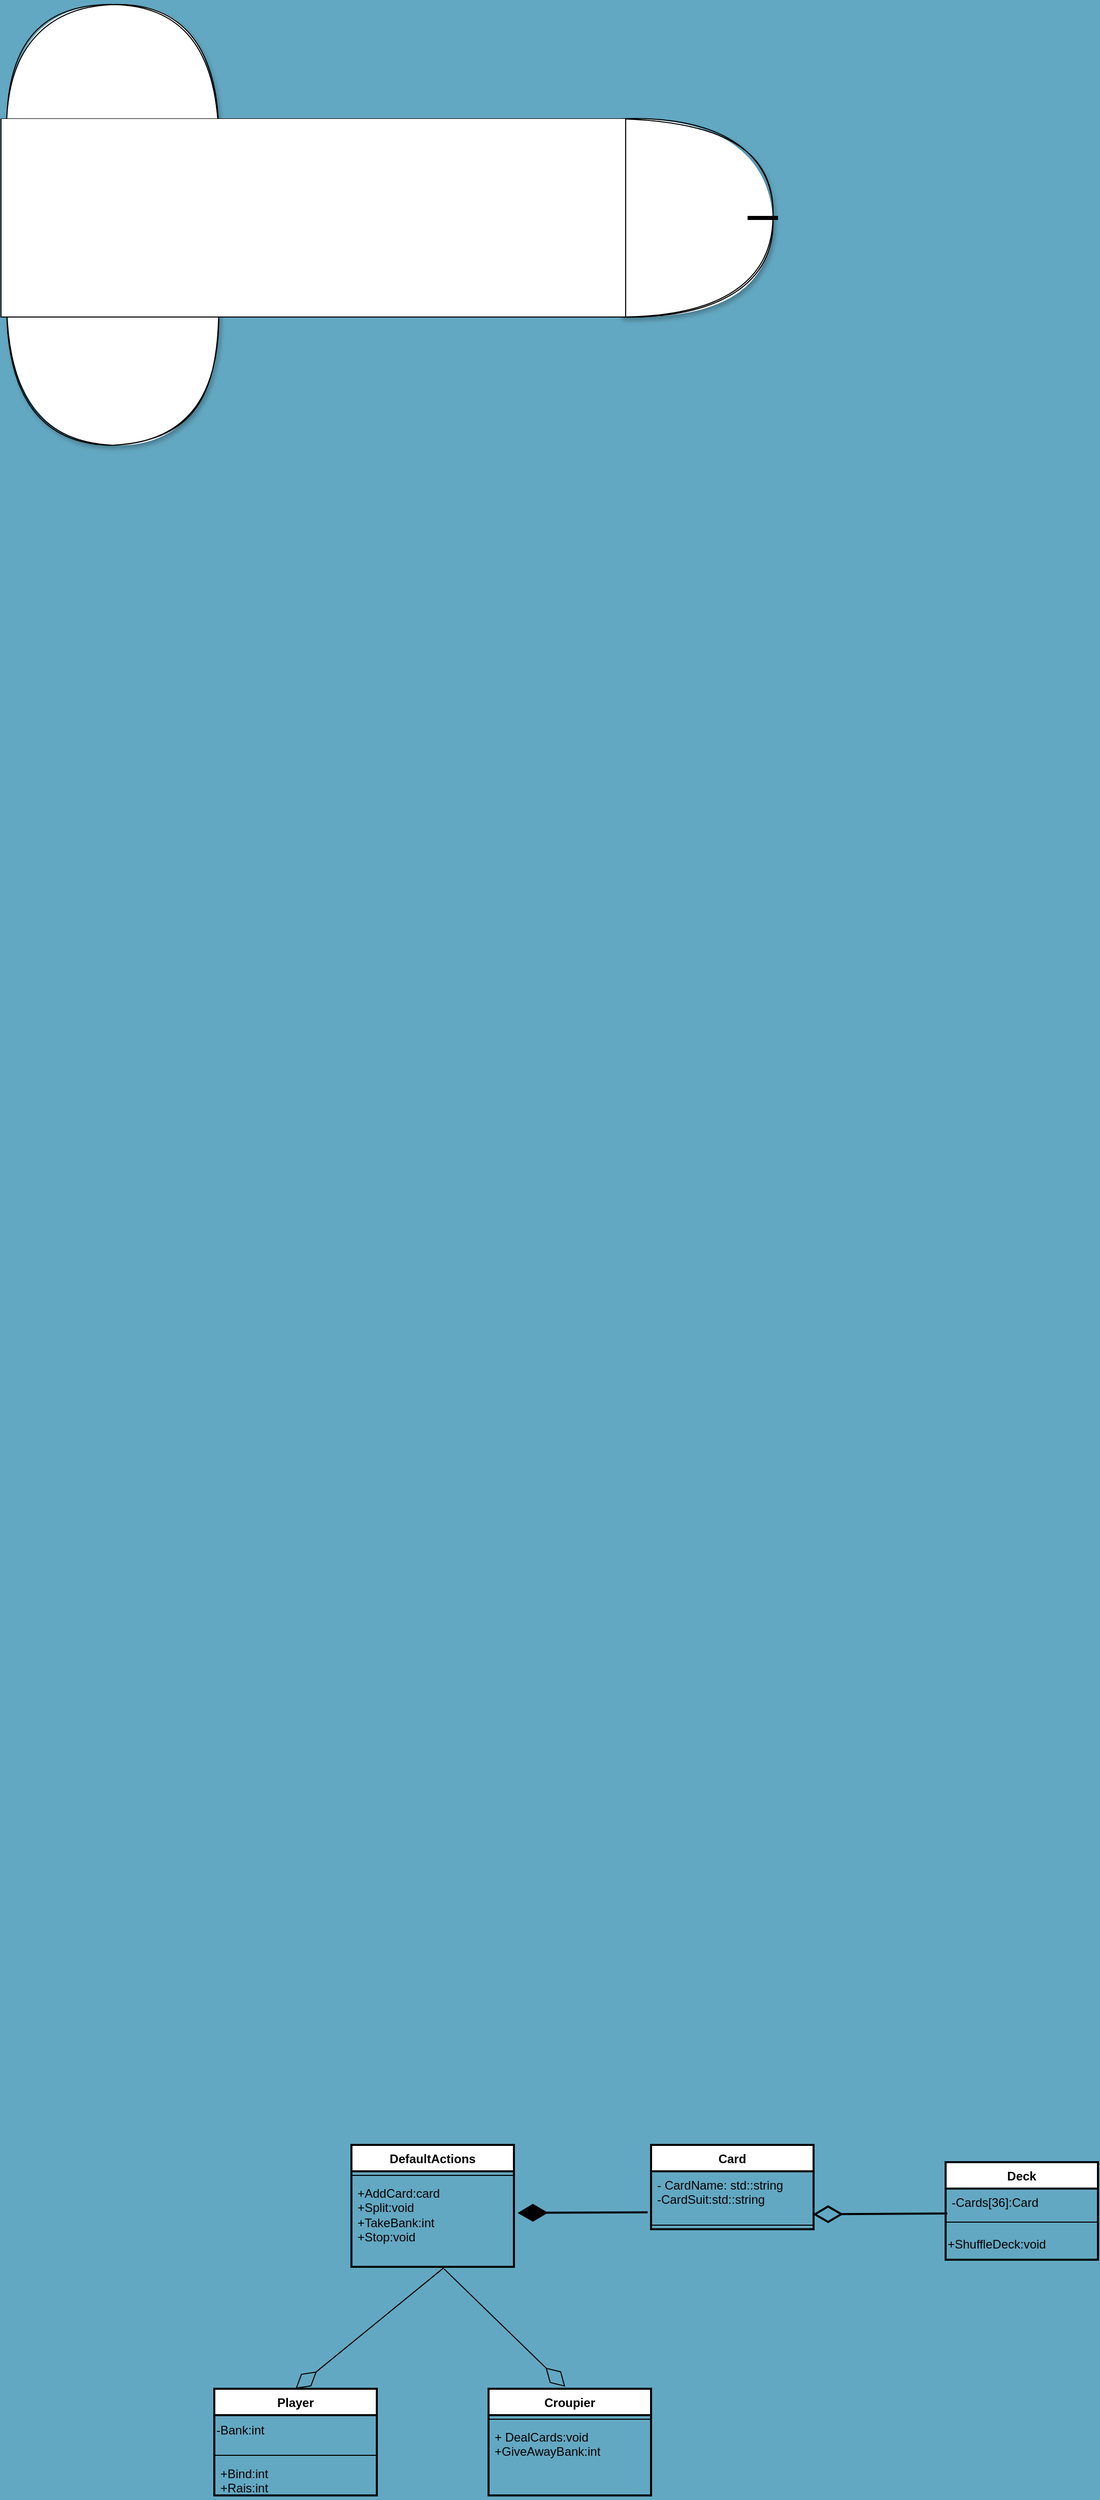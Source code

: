<mxfile version="22.1.5" type="device" pages="2">
  <diagram name="Страница — 1" id="jMHzL4gEllbNG8lB82qE">
    <mxGraphModel dx="993" dy="2251" grid="1" gridSize="15" guides="1" tooltips="1" connect="1" arrows="1" fold="1" page="0" pageScale="1" pageWidth="1169" pageHeight="827" background="#63A8C2" math="0" shadow="0">
      <root>
        <mxCell id="0" />
        <mxCell id="1" parent="0" />
        <mxCell id="RCvce2JsTzCcPLTj6pLt-6" value="" style="shape=or;whiteSpace=wrap;html=1;sketch=1;curveFitting=1;jiggle=2;shadow=1;" vertex="1" parent="1">
          <mxGeometry x="655" y="-1244.06" width="150" height="195" as="geometry" />
        </mxCell>
        <mxCell id="RCvce2JsTzCcPLTj6pLt-9" value="" style="line;strokeWidth=4;html=1;perimeter=backbonePerimeter;points=[];outlineConnect=0;" vertex="1" parent="1">
          <mxGeometry x="780" y="-1151.56" width="30" height="10" as="geometry" />
        </mxCell>
        <mxCell id="RCvce2JsTzCcPLTj6pLt-10" value="" style="shape=or;whiteSpace=wrap;html=1;rotation=-90;shadow=1;sketch=1;curveFitting=1;jiggle=2;" vertex="1" parent="1">
          <mxGeometry x="89.06" y="-1395" width="131.87" height="208.75" as="geometry" />
        </mxCell>
        <mxCell id="RCvce2JsTzCcPLTj6pLt-11" value="" style="shape=or;whiteSpace=wrap;html=1;rotation=90;sketch=1;curveFitting=1;jiggle=2;shadow=1;" vertex="1" parent="1">
          <mxGeometry x="88.12" y="-1094.06" width="133.75" height="208.75" as="geometry" />
        </mxCell>
        <mxCell id="RCvce2JsTzCcPLTj6pLt-7" value="" style="swimlane;startSize=0;swimlaneFillColor=#ffffff;" vertex="1" parent="1">
          <mxGeometry x="45" y="-1244.06" width="615" height="195" as="geometry" />
        </mxCell>
        <mxCell id="RCvce2JsTzCcPLTj6pLt-13" value="Player" style="swimlane;fontStyle=1;align=center;verticalAlign=top;childLayout=stackLayout;horizontal=1;startSize=26;horizontalStack=0;resizeParent=1;resizeParentMax=0;resizeLast=0;collapsible=1;marginBottom=0;whiteSpace=wrap;html=1;strokeWidth=2;" vertex="1" parent="1">
          <mxGeometry x="255" y="990" width="160" height="105" as="geometry" />
        </mxCell>
        <mxCell id="RCvce2JsTzCcPLTj6pLt-32" value="-Bank:int" style="text;html=1;align=left;verticalAlign=middle;resizable=0;points=[];autosize=1;strokeColor=none;fillColor=none;" vertex="1" parent="RCvce2JsTzCcPLTj6pLt-13">
          <mxGeometry y="26" width="160" height="30" as="geometry" />
        </mxCell>
        <mxCell id="RCvce2JsTzCcPLTj6pLt-15" value="" style="line;strokeWidth=1;fillColor=none;align=left;verticalAlign=middle;spacingTop=-1;spacingLeft=3;spacingRight=3;rotatable=0;labelPosition=right;points=[];portConstraint=eastwest;strokeColor=inherit;" vertex="1" parent="RCvce2JsTzCcPLTj6pLt-13">
          <mxGeometry y="56" width="160" height="19" as="geometry" />
        </mxCell>
        <mxCell id="RCvce2JsTzCcPLTj6pLt-16" value="+Bind:int&lt;br&gt;+Rais:int" style="text;strokeColor=none;fillColor=none;align=left;verticalAlign=bottom;spacingLeft=4;spacingRight=4;overflow=hidden;rotatable=0;points=[[0,0.5],[1,0.5]];portConstraint=eastwest;whiteSpace=wrap;html=1;horizontal=1;" vertex="1" parent="RCvce2JsTzCcPLTj6pLt-13">
          <mxGeometry y="75" width="160" height="30" as="geometry" />
        </mxCell>
        <mxCell id="RCvce2JsTzCcPLTj6pLt-17" value="Croupier" style="swimlane;fontStyle=1;align=center;verticalAlign=top;childLayout=stackLayout;horizontal=1;startSize=26;horizontalStack=0;resizeParent=1;resizeParentMax=0;resizeLast=0;collapsible=1;marginBottom=0;whiteSpace=wrap;html=1;strokeWidth=2;" vertex="1" parent="1">
          <mxGeometry x="525" y="990" width="160" height="105" as="geometry" />
        </mxCell>
        <mxCell id="RCvce2JsTzCcPLTj6pLt-19" value="" style="line;strokeWidth=1;fillColor=none;align=left;verticalAlign=middle;spacingTop=-1;spacingLeft=3;spacingRight=3;rotatable=0;labelPosition=right;points=[];portConstraint=eastwest;strokeColor=inherit;" vertex="1" parent="RCvce2JsTzCcPLTj6pLt-17">
          <mxGeometry y="26" width="160" height="8" as="geometry" />
        </mxCell>
        <mxCell id="RCvce2JsTzCcPLTj6pLt-20" value="+ DealCards:void&lt;br&gt;+GiveAwayBank:int" style="text;strokeColor=none;fillColor=none;align=left;verticalAlign=top;spacingLeft=4;spacingRight=4;overflow=hidden;rotatable=0;points=[[0,0.5],[1,0.5]];portConstraint=eastwest;whiteSpace=wrap;html=1;" vertex="1" parent="RCvce2JsTzCcPLTj6pLt-17">
          <mxGeometry y="34" width="160" height="71" as="geometry" />
        </mxCell>
        <mxCell id="RCvce2JsTzCcPLTj6pLt-28" value="DefaultActions" style="swimlane;fontStyle=1;align=center;verticalAlign=top;childLayout=stackLayout;horizontal=1;startSize=26;horizontalStack=0;resizeParent=1;resizeParentMax=0;resizeLast=0;collapsible=1;marginBottom=0;whiteSpace=wrap;html=1;strokeWidth=2;" vertex="1" parent="1">
          <mxGeometry x="390" y="750" width="160" height="120" as="geometry" />
        </mxCell>
        <mxCell id="RCvce2JsTzCcPLTj6pLt-30" value="" style="line;strokeWidth=1;fillColor=none;align=left;verticalAlign=middle;spacingTop=-1;spacingLeft=3;spacingRight=3;rotatable=0;labelPosition=right;points=[];portConstraint=eastwest;strokeColor=inherit;" vertex="1" parent="RCvce2JsTzCcPLTj6pLt-28">
          <mxGeometry y="26" width="160" height="8" as="geometry" />
        </mxCell>
        <mxCell id="RCvce2JsTzCcPLTj6pLt-31" value="+AddCard:card&lt;br&gt;+Split:void&lt;br&gt;+TakeBank:int&lt;br&gt;+Stop:void" style="text;strokeColor=none;fillColor=none;align=left;verticalAlign=top;spacingLeft=4;spacingRight=4;overflow=hidden;rotatable=0;points=[[0,0.5],[1,0.5]];portConstraint=eastwest;whiteSpace=wrap;html=1;" vertex="1" parent="RCvce2JsTzCcPLTj6pLt-28">
          <mxGeometry y="34" width="160" height="86" as="geometry" />
        </mxCell>
        <mxCell id="RCvce2JsTzCcPLTj6pLt-37" value="Deck" style="swimlane;fontStyle=1;align=center;verticalAlign=top;childLayout=stackLayout;horizontal=1;startSize=26;horizontalStack=0;resizeParent=1;resizeParentMax=0;resizeLast=0;collapsible=1;marginBottom=0;whiteSpace=wrap;html=1;strokeWidth=2;" vertex="1" parent="1">
          <mxGeometry x="975" y="767" width="150" height="96" as="geometry" />
        </mxCell>
        <mxCell id="RCvce2JsTzCcPLTj6pLt-38" value="-Cards[36]:Card" style="text;strokeColor=none;fillColor=none;align=left;verticalAlign=top;spacingLeft=4;spacingRight=4;overflow=hidden;rotatable=0;points=[[0,0.5],[1,0.5]];portConstraint=eastwest;whiteSpace=wrap;html=1;" vertex="1" parent="RCvce2JsTzCcPLTj6pLt-37">
          <mxGeometry y="26" width="150" height="26" as="geometry" />
        </mxCell>
        <mxCell id="RCvce2JsTzCcPLTj6pLt-39" value="" style="line;strokeWidth=1;fillColor=none;align=left;verticalAlign=middle;spacingTop=-1;spacingLeft=3;spacingRight=3;rotatable=0;labelPosition=right;points=[];portConstraint=eastwest;strokeColor=inherit;" vertex="1" parent="RCvce2JsTzCcPLTj6pLt-37">
          <mxGeometry y="52" width="150" height="14" as="geometry" />
        </mxCell>
        <mxCell id="RCvce2JsTzCcPLTj6pLt-45" value="+ShuffleDeck:void" style="text;html=1;align=left;verticalAlign=middle;resizable=0;points=[];autosize=1;strokeColor=none;fillColor=none;" vertex="1" parent="RCvce2JsTzCcPLTj6pLt-37">
          <mxGeometry y="66" width="150" height="30" as="geometry" />
        </mxCell>
        <mxCell id="RCvce2JsTzCcPLTj6pLt-41" value="Card" style="swimlane;fontStyle=1;align=center;verticalAlign=top;childLayout=stackLayout;horizontal=1;startSize=26;horizontalStack=0;resizeParent=1;resizeParentMax=0;resizeLast=0;collapsible=1;marginBottom=0;whiteSpace=wrap;html=1;strokeWidth=2;" vertex="1" parent="1">
          <mxGeometry x="685" y="750" width="160" height="83" as="geometry" />
        </mxCell>
        <mxCell id="RCvce2JsTzCcPLTj6pLt-42" value="- CardName: std::string&lt;br&gt;-CardSuit:std::string" style="text;strokeColor=none;fillColor=none;align=left;verticalAlign=top;spacingLeft=4;spacingRight=4;overflow=hidden;rotatable=0;points=[[0,0.5],[1,0.5]];portConstraint=eastwest;whiteSpace=wrap;html=1;" vertex="1" parent="RCvce2JsTzCcPLTj6pLt-41">
          <mxGeometry y="26" width="160" height="49" as="geometry" />
        </mxCell>
        <mxCell id="RCvce2JsTzCcPLTj6pLt-43" value="" style="line;strokeWidth=1;fillColor=none;align=left;verticalAlign=middle;spacingTop=-1;spacingLeft=3;spacingRight=3;rotatable=0;labelPosition=right;points=[];portConstraint=eastwest;strokeColor=inherit;" vertex="1" parent="RCvce2JsTzCcPLTj6pLt-41">
          <mxGeometry y="75" width="160" height="8" as="geometry" />
        </mxCell>
        <mxCell id="RCvce2JsTzCcPLTj6pLt-50" value="" style="endArrow=diamondThin;endFill=0;endSize=24;html=1;rounded=0;strokeWidth=2;entryX=0.996;entryY=0.864;entryDx=0;entryDy=0;entryPerimeter=0;exitX=0.011;exitY=0.942;exitDx=0;exitDy=0;exitPerimeter=0;" edge="1" parent="1" source="RCvce2JsTzCcPLTj6pLt-38" target="RCvce2JsTzCcPLTj6pLt-42">
          <mxGeometry width="160" relative="1" as="geometry">
            <mxPoint x="915" y="840" as="sourcePoint" />
            <mxPoint x="1005" y="825" as="targetPoint" />
          </mxGeometry>
        </mxCell>
        <mxCell id="RCvce2JsTzCcPLTj6pLt-51" value="" style="endArrow=diamondThin;endFill=1;endSize=24;html=1;rounded=0;entryX=1.023;entryY=0.383;entryDx=0;entryDy=0;entryPerimeter=0;strokeWidth=2;exitX=-0.021;exitY=0.823;exitDx=0;exitDy=0;exitPerimeter=0;" edge="1" parent="1" source="RCvce2JsTzCcPLTj6pLt-42" target="RCvce2JsTzCcPLTj6pLt-31">
          <mxGeometry width="160" relative="1" as="geometry">
            <mxPoint x="705" y="827" as="sourcePoint" />
            <mxPoint x="480" y="885" as="targetPoint" />
          </mxGeometry>
        </mxCell>
        <mxCell id="RCvce2JsTzCcPLTj6pLt-52" value="" style="endArrow=diamondThin;endFill=0;endSize=24;html=1;rounded=0;entryX=0.472;entryY=-0.019;entryDx=0;entryDy=0;entryPerimeter=0;exitX=0.57;exitY=1.024;exitDx=0;exitDy=0;exitPerimeter=0;" edge="1" parent="1" source="RCvce2JsTzCcPLTj6pLt-31" target="RCvce2JsTzCcPLTj6pLt-17">
          <mxGeometry width="160" relative="1" as="geometry">
            <mxPoint x="510" y="885" as="sourcePoint" />
            <mxPoint x="670" y="885" as="targetPoint" />
          </mxGeometry>
        </mxCell>
        <mxCell id="RCvce2JsTzCcPLTj6pLt-53" value="" style="endArrow=diamondThin;endFill=0;endSize=24;html=1;rounded=0;entryX=0.5;entryY=0;entryDx=0;entryDy=0;exitX=0.57;exitY=1.008;exitDx=0;exitDy=0;exitPerimeter=0;" edge="1" parent="1" source="RCvce2JsTzCcPLTj6pLt-31" target="RCvce2JsTzCcPLTj6pLt-13">
          <mxGeometry width="160" relative="1" as="geometry">
            <mxPoint x="480" y="900" as="sourcePoint" />
            <mxPoint x="600" y="986" as="targetPoint" />
          </mxGeometry>
        </mxCell>
      </root>
    </mxGraphModel>
  </diagram>
  <diagram id="jvFmM2VPI1mSa0YPiJ2G" name="Страница — 2">
    <mxGraphModel dx="1434" dy="907" grid="1" gridSize="10" guides="1" tooltips="1" connect="1" arrows="1" fold="1" page="0" pageScale="1" pageWidth="1169" pageHeight="827" background="#63A8C2" math="0" shadow="0">
      <root>
        <mxCell id="0" />
        <mxCell id="1" parent="0" />
      </root>
    </mxGraphModel>
  </diagram>
</mxfile>

